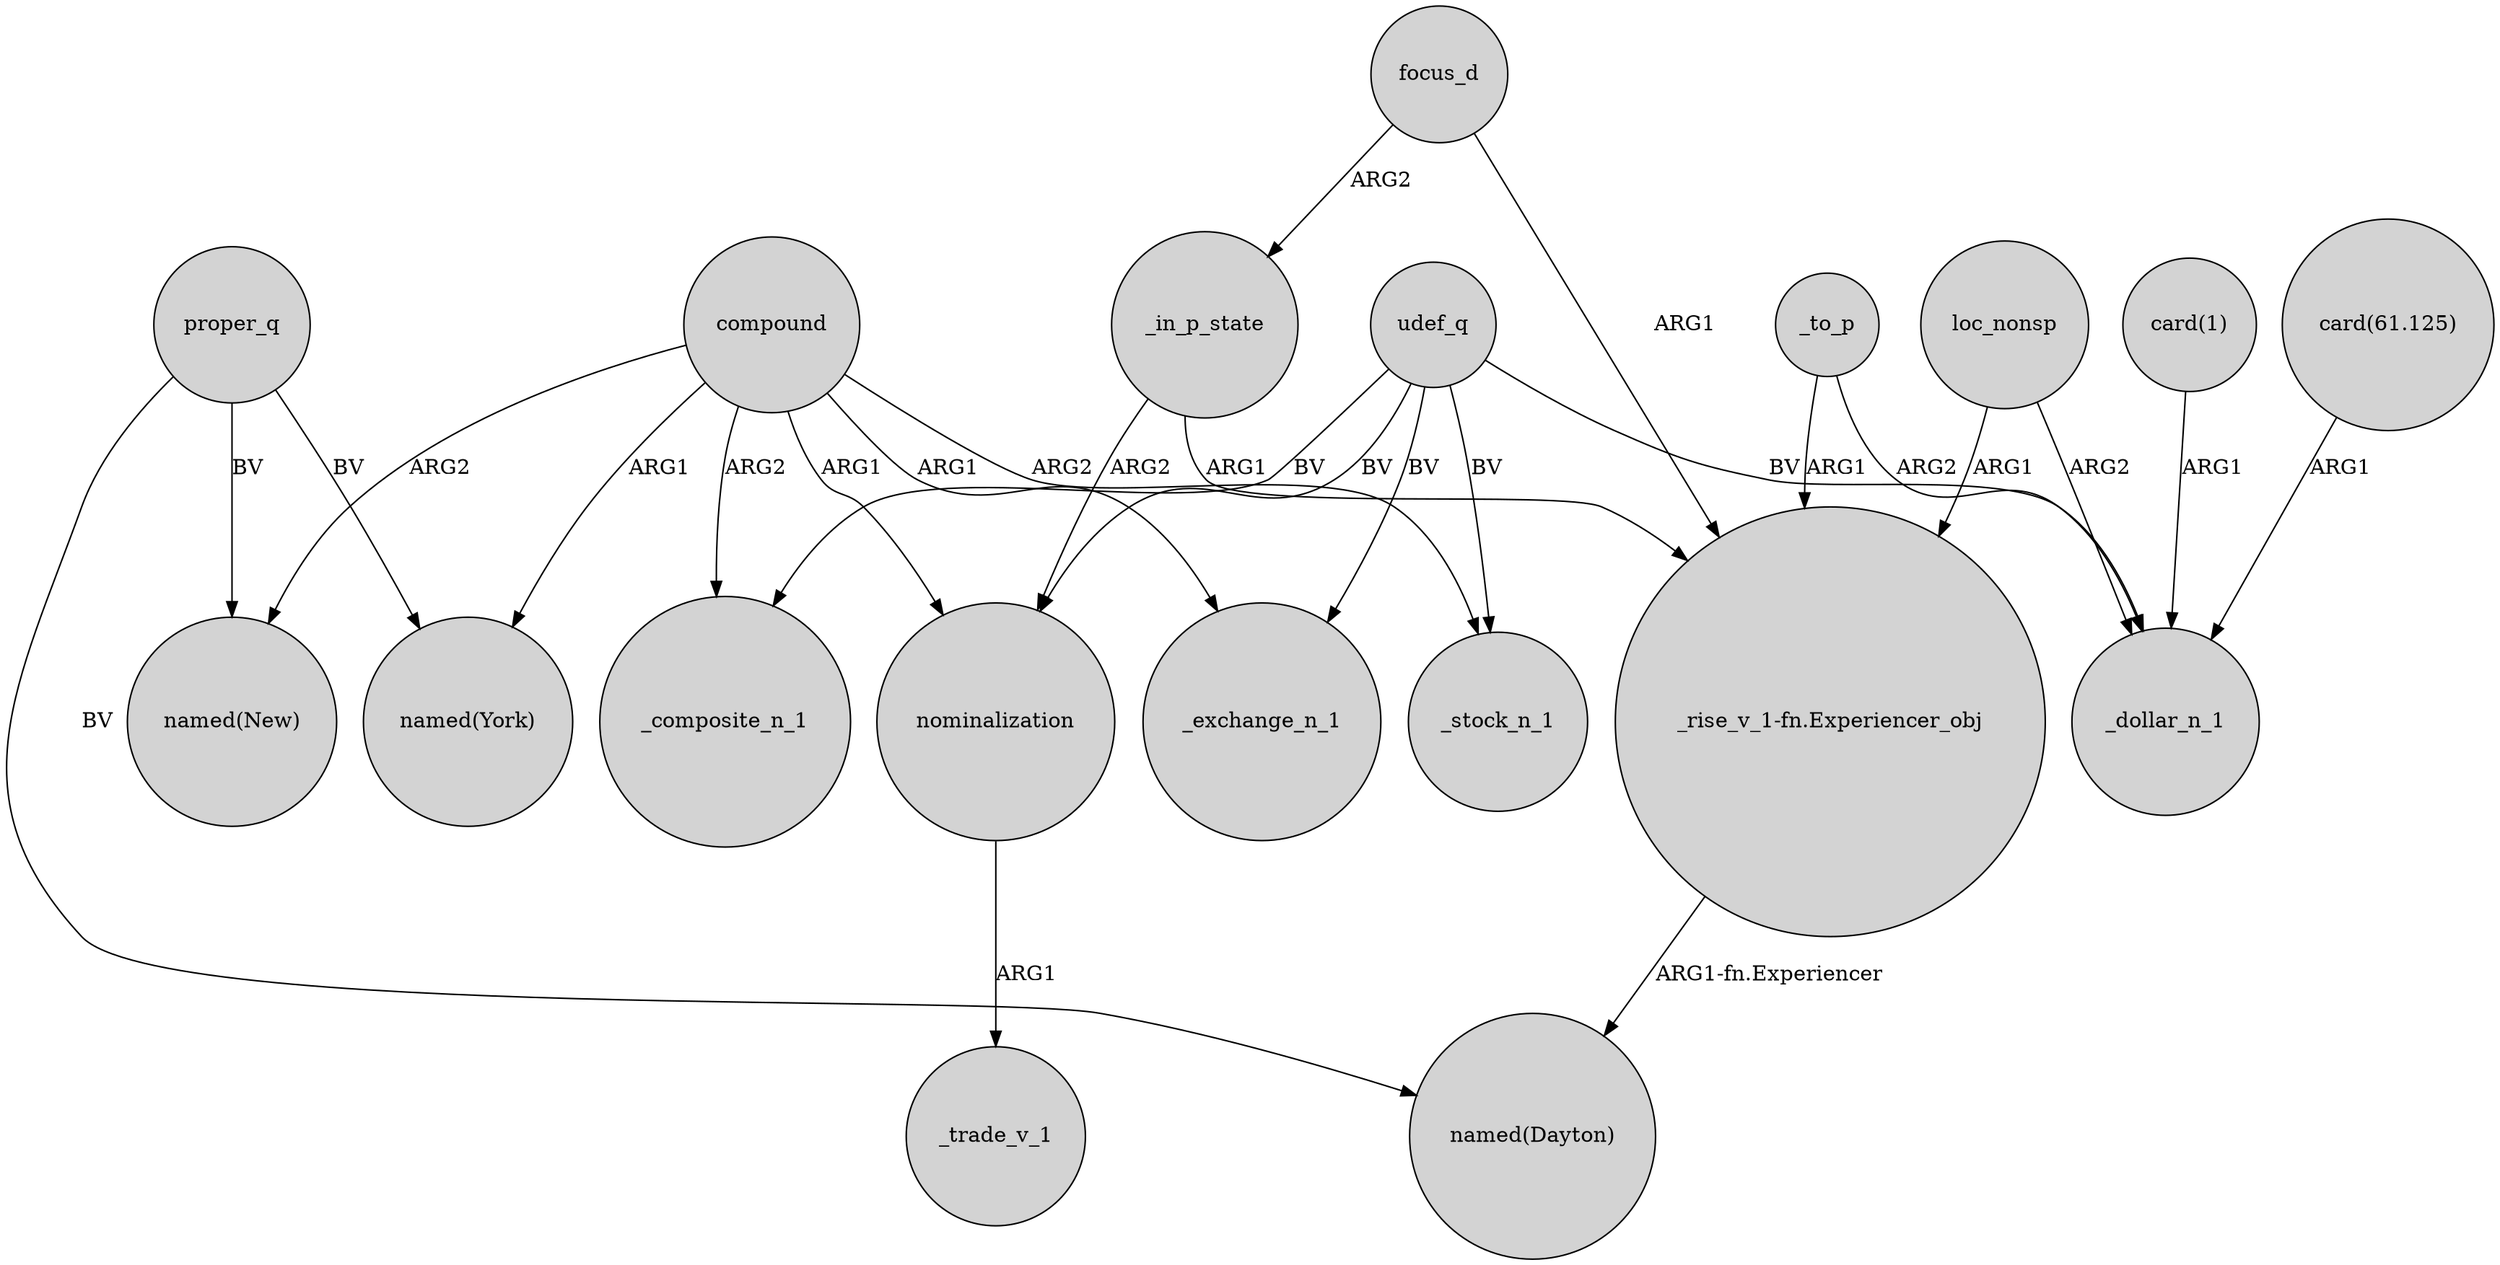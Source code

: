 digraph {
	node [shape=circle style=filled]
	_in_p_state -> nominalization [label=ARG2]
	focus_d -> _in_p_state [label=ARG2]
	loc_nonsp -> "_rise_v_1-fn.Experiencer_obj" [label=ARG1]
	loc_nonsp -> _dollar_n_1 [label=ARG2]
	compound -> "named(New)" [label=ARG2]
	proper_q -> "named(New)" [label=BV]
	udef_q -> nominalization [label=BV]
	_in_p_state -> "_rise_v_1-fn.Experiencer_obj" [label=ARG1]
	udef_q -> _exchange_n_1 [label=BV]
	_to_p -> _dollar_n_1 [label=ARG2]
	compound -> _exchange_n_1 [label=ARG1]
	proper_q -> "named(York)" [label=BV]
	compound -> nominalization [label=ARG1]
	udef_q -> _stock_n_1 [label=BV]
	"_rise_v_1-fn.Experiencer_obj" -> "named(Dayton)" [label="ARG1-fn.Experiencer"]
	"card(1)" -> _dollar_n_1 [label=ARG1]
	compound -> _stock_n_1 [label=ARG2]
	"card(61.125)" -> _dollar_n_1 [label=ARG1]
	udef_q -> _dollar_n_1 [label=BV]
	focus_d -> "_rise_v_1-fn.Experiencer_obj" [label=ARG1]
	proper_q -> "named(Dayton)" [label=BV]
	udef_q -> _composite_n_1 [label=BV]
	_to_p -> "_rise_v_1-fn.Experiencer_obj" [label=ARG1]
	compound -> "named(York)" [label=ARG1]
	compound -> _composite_n_1 [label=ARG2]
	nominalization -> _trade_v_1 [label=ARG1]
}
